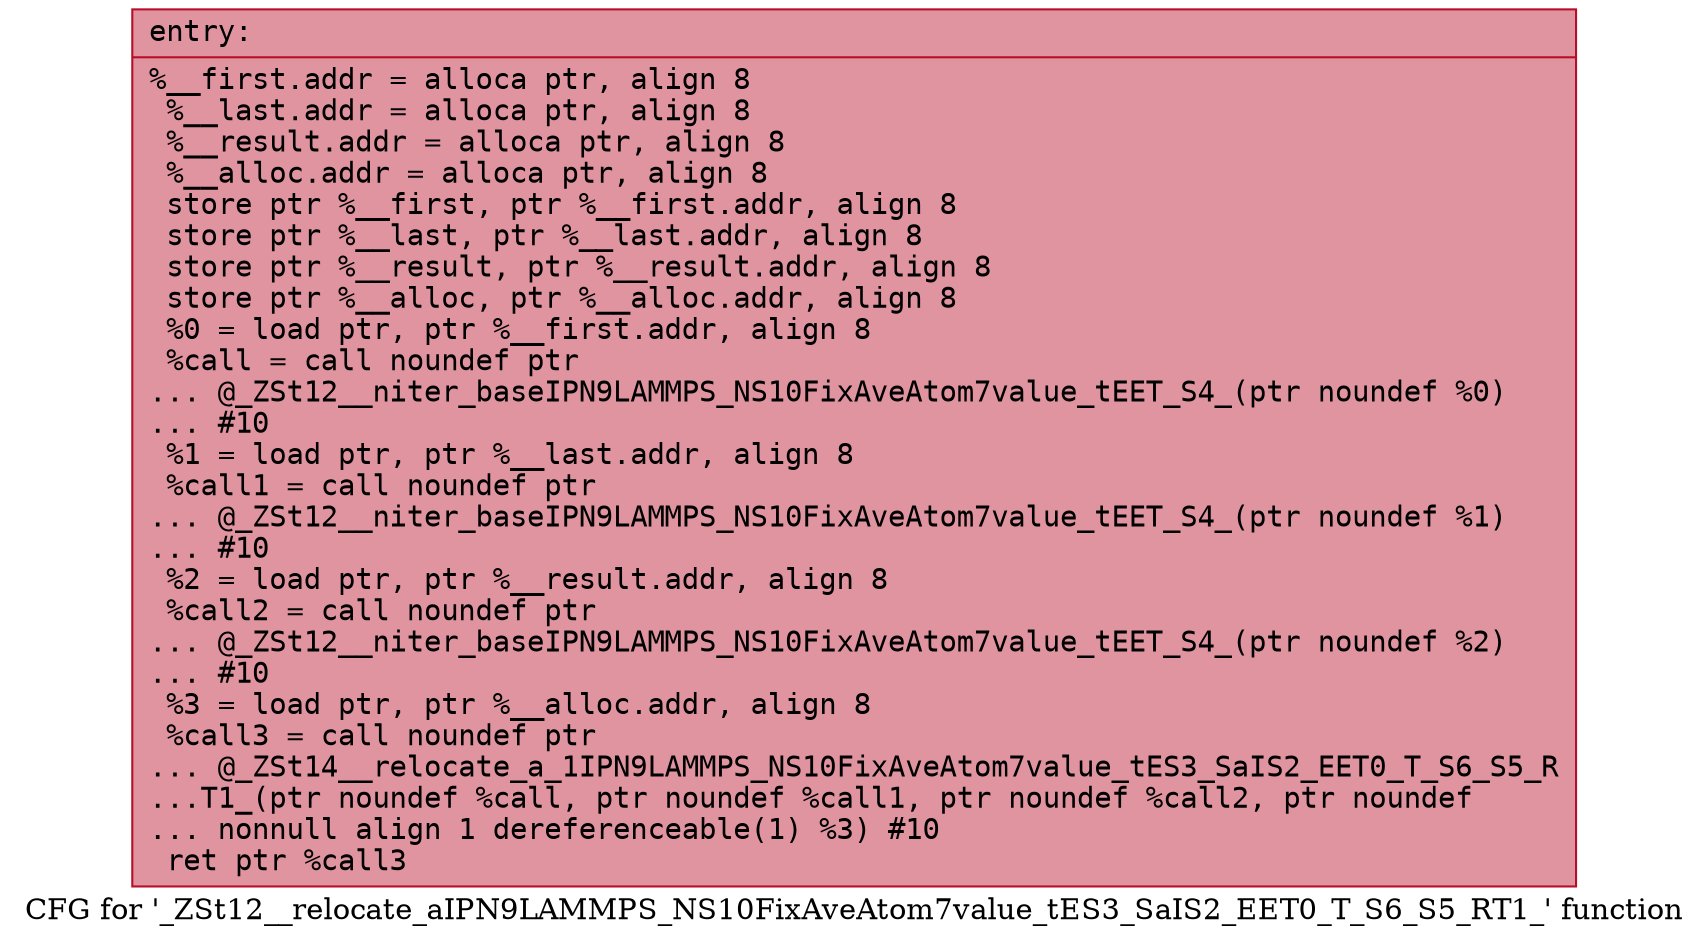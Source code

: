 digraph "CFG for '_ZSt12__relocate_aIPN9LAMMPS_NS10FixAveAtom7value_tES3_SaIS2_EET0_T_S6_S5_RT1_' function" {
	label="CFG for '_ZSt12__relocate_aIPN9LAMMPS_NS10FixAveAtom7value_tES3_SaIS2_EET0_T_S6_S5_RT1_' function";

	Node0x55d086766bc0 [shape=record,color="#b70d28ff", style=filled, fillcolor="#b70d2870" fontname="Courier",label="{entry:\l|  %__first.addr = alloca ptr, align 8\l  %__last.addr = alloca ptr, align 8\l  %__result.addr = alloca ptr, align 8\l  %__alloc.addr = alloca ptr, align 8\l  store ptr %__first, ptr %__first.addr, align 8\l  store ptr %__last, ptr %__last.addr, align 8\l  store ptr %__result, ptr %__result.addr, align 8\l  store ptr %__alloc, ptr %__alloc.addr, align 8\l  %0 = load ptr, ptr %__first.addr, align 8\l  %call = call noundef ptr\l... @_ZSt12__niter_baseIPN9LAMMPS_NS10FixAveAtom7value_tEET_S4_(ptr noundef %0)\l... #10\l  %1 = load ptr, ptr %__last.addr, align 8\l  %call1 = call noundef ptr\l... @_ZSt12__niter_baseIPN9LAMMPS_NS10FixAveAtom7value_tEET_S4_(ptr noundef %1)\l... #10\l  %2 = load ptr, ptr %__result.addr, align 8\l  %call2 = call noundef ptr\l... @_ZSt12__niter_baseIPN9LAMMPS_NS10FixAveAtom7value_tEET_S4_(ptr noundef %2)\l... #10\l  %3 = load ptr, ptr %__alloc.addr, align 8\l  %call3 = call noundef ptr\l... @_ZSt14__relocate_a_1IPN9LAMMPS_NS10FixAveAtom7value_tES3_SaIS2_EET0_T_S6_S5_R\l...T1_(ptr noundef %call, ptr noundef %call1, ptr noundef %call2, ptr noundef\l... nonnull align 1 dereferenceable(1) %3) #10\l  ret ptr %call3\l}"];
}
